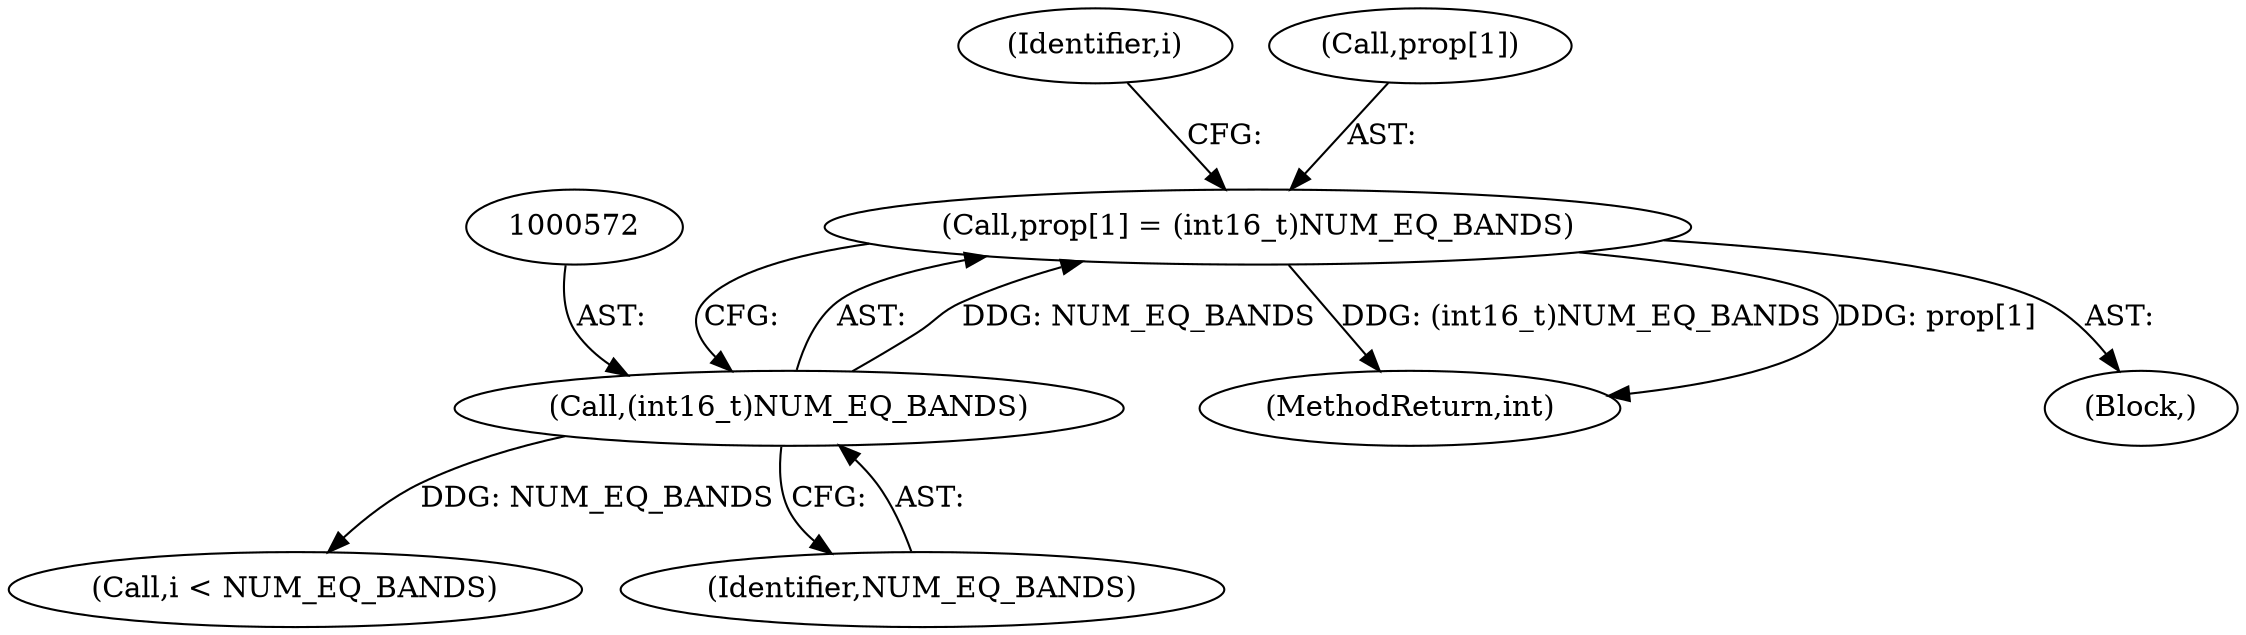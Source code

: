 digraph "0_Android_d72ea85c78a1a68bf99fd5804ad9784b4102fe57@array" {
"1000567" [label="(Call,prop[1] = (int16_t)NUM_EQ_BANDS)"];
"1000571" [label="(Call,(int16_t)NUM_EQ_BANDS)"];
"1000576" [label="(Identifier,i)"];
"1000578" [label="(Call,i < NUM_EQ_BANDS)"];
"1000606" [label="(MethodReturn,int)"];
"1000571" [label="(Call,(int16_t)NUM_EQ_BANDS)"];
"1000549" [label="(Block,)"];
"1000568" [label="(Call,prop[1])"];
"1000573" [label="(Identifier,NUM_EQ_BANDS)"];
"1000567" [label="(Call,prop[1] = (int16_t)NUM_EQ_BANDS)"];
"1000567" -> "1000549"  [label="AST: "];
"1000567" -> "1000571"  [label="CFG: "];
"1000568" -> "1000567"  [label="AST: "];
"1000571" -> "1000567"  [label="AST: "];
"1000576" -> "1000567"  [label="CFG: "];
"1000567" -> "1000606"  [label="DDG: (int16_t)NUM_EQ_BANDS"];
"1000567" -> "1000606"  [label="DDG: prop[1]"];
"1000571" -> "1000567"  [label="DDG: NUM_EQ_BANDS"];
"1000571" -> "1000573"  [label="CFG: "];
"1000572" -> "1000571"  [label="AST: "];
"1000573" -> "1000571"  [label="AST: "];
"1000571" -> "1000578"  [label="DDG: NUM_EQ_BANDS"];
}
